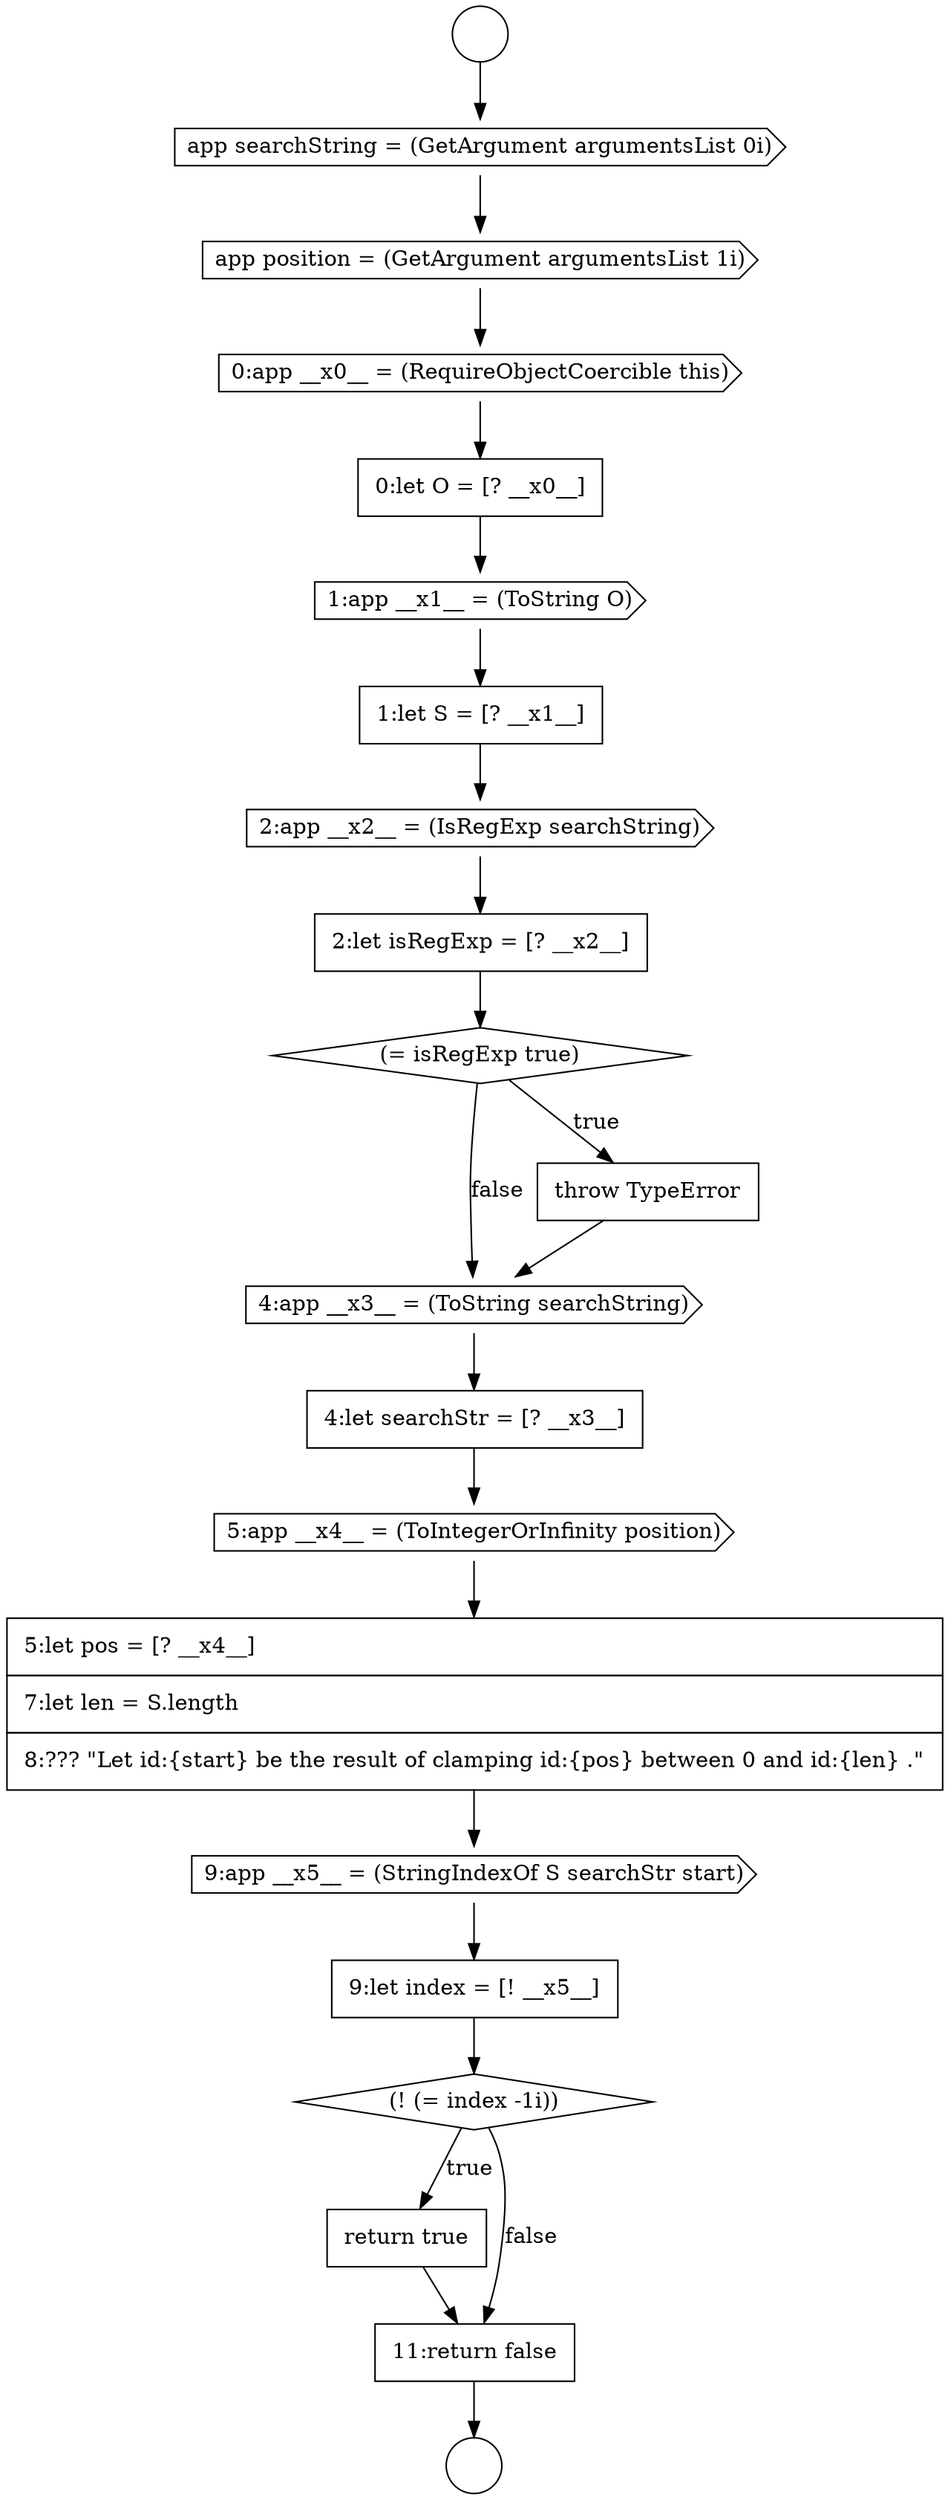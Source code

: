 digraph {
  node13982 [shape=cds, label=<<font color="black">9:app __x5__ = (StringIndexOf S searchStr start)</font>> color="black" fillcolor="white" style=filled]
  node13971 [shape=none, margin=0, label=<<font color="black">
    <table border="0" cellborder="1" cellspacing="0" cellpadding="10">
      <tr><td align="left">0:let O = [? __x0__]</td></tr>
    </table>
  </font>> color="black" fillcolor="white" style=filled]
  node13976 [shape=diamond, label=<<font color="black">(= isRegExp true)</font>> color="black" fillcolor="white" style=filled]
  node13981 [shape=none, margin=0, label=<<font color="black">
    <table border="0" cellborder="1" cellspacing="0" cellpadding="10">
      <tr><td align="left">5:let pos = [? __x4__]</td></tr>
      <tr><td align="left">7:let len = S.length</td></tr>
      <tr><td align="left">8:??? &quot;Let id:{start} be the result of clamping id:{pos} between 0 and id:{len} .&quot;</td></tr>
    </table>
  </font>> color="black" fillcolor="white" style=filled]
  node13979 [shape=none, margin=0, label=<<font color="black">
    <table border="0" cellborder="1" cellspacing="0" cellpadding="10">
      <tr><td align="left">4:let searchStr = [? __x3__]</td></tr>
    </table>
  </font>> color="black" fillcolor="white" style=filled]
  node13968 [shape=cds, label=<<font color="black">app searchString = (GetArgument argumentsList 0i)</font>> color="black" fillcolor="white" style=filled]
  node13984 [shape=diamond, label=<<font color="black">(! (= index -1i))</font>> color="black" fillcolor="white" style=filled]
  node13980 [shape=cds, label=<<font color="black">5:app __x4__ = (ToIntegerOrInfinity position)</font>> color="black" fillcolor="white" style=filled]
  node13985 [shape=none, margin=0, label=<<font color="black">
    <table border="0" cellborder="1" cellspacing="0" cellpadding="10">
      <tr><td align="left">return true</td></tr>
    </table>
  </font>> color="black" fillcolor="white" style=filled]
  node13967 [shape=circle label=" " color="black" fillcolor="white" style=filled]
  node13978 [shape=cds, label=<<font color="black">4:app __x3__ = (ToString searchString)</font>> color="black" fillcolor="white" style=filled]
  node13983 [shape=none, margin=0, label=<<font color="black">
    <table border="0" cellborder="1" cellspacing="0" cellpadding="10">
      <tr><td align="left">9:let index = [! __x5__]</td></tr>
    </table>
  </font>> color="black" fillcolor="white" style=filled]
  node13974 [shape=cds, label=<<font color="black">2:app __x2__ = (IsRegExp searchString)</font>> color="black" fillcolor="white" style=filled]
  node13969 [shape=cds, label=<<font color="black">app position = (GetArgument argumentsList 1i)</font>> color="black" fillcolor="white" style=filled]
  node13986 [shape=none, margin=0, label=<<font color="black">
    <table border="0" cellborder="1" cellspacing="0" cellpadding="10">
      <tr><td align="left">11:return false</td></tr>
    </table>
  </font>> color="black" fillcolor="white" style=filled]
  node13966 [shape=circle label=" " color="black" fillcolor="white" style=filled]
  node13977 [shape=none, margin=0, label=<<font color="black">
    <table border="0" cellborder="1" cellspacing="0" cellpadding="10">
      <tr><td align="left">throw TypeError</td></tr>
    </table>
  </font>> color="black" fillcolor="white" style=filled]
  node13975 [shape=none, margin=0, label=<<font color="black">
    <table border="0" cellborder="1" cellspacing="0" cellpadding="10">
      <tr><td align="left">2:let isRegExp = [? __x2__]</td></tr>
    </table>
  </font>> color="black" fillcolor="white" style=filled]
  node13970 [shape=cds, label=<<font color="black">0:app __x0__ = (RequireObjectCoercible this)</font>> color="black" fillcolor="white" style=filled]
  node13973 [shape=none, margin=0, label=<<font color="black">
    <table border="0" cellborder="1" cellspacing="0" cellpadding="10">
      <tr><td align="left">1:let S = [? __x1__]</td></tr>
    </table>
  </font>> color="black" fillcolor="white" style=filled]
  node13972 [shape=cds, label=<<font color="black">1:app __x1__ = (ToString O)</font>> color="black" fillcolor="white" style=filled]
  node13981 -> node13982 [ color="black"]
  node13984 -> node13985 [label=<<font color="black">true</font>> color="black"]
  node13984 -> node13986 [label=<<font color="black">false</font>> color="black"]
  node13982 -> node13983 [ color="black"]
  node13976 -> node13977 [label=<<font color="black">true</font>> color="black"]
  node13976 -> node13978 [label=<<font color="black">false</font>> color="black"]
  node13975 -> node13976 [ color="black"]
  node13972 -> node13973 [ color="black"]
  node13985 -> node13986 [ color="black"]
  node13980 -> node13981 [ color="black"]
  node13983 -> node13984 [ color="black"]
  node13968 -> node13969 [ color="black"]
  node13986 -> node13967 [ color="black"]
  node13974 -> node13975 [ color="black"]
  node13966 -> node13968 [ color="black"]
  node13971 -> node13972 [ color="black"]
  node13973 -> node13974 [ color="black"]
  node13977 -> node13978 [ color="black"]
  node13978 -> node13979 [ color="black"]
  node13969 -> node13970 [ color="black"]
  node13970 -> node13971 [ color="black"]
  node13979 -> node13980 [ color="black"]
}
